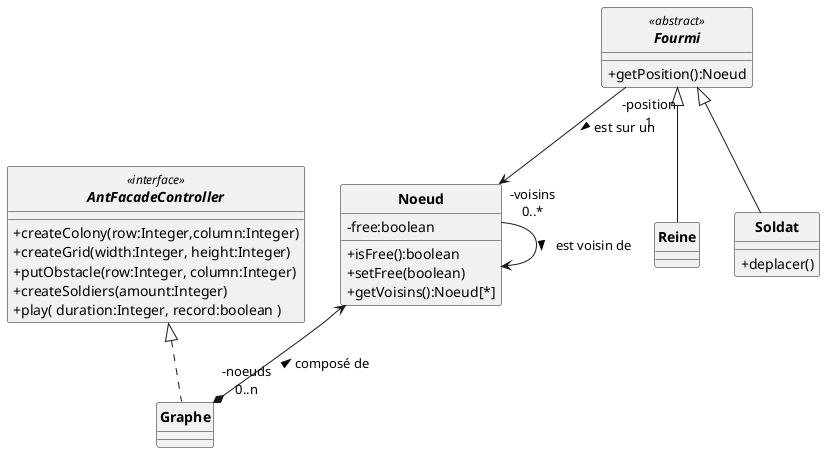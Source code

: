 @startuml
'https://plantuml.com/sequence-diagram
allow_mixing
skinparam style strictuml
skinparam classAttributeIconSize 0
skinparam circledCharacterRadius 0
skinparam circledCharacterFontSize 0
skinparam classFontStyle Bold
'autonumber

'Controleur
interface AntFacadeController <<interface>> {
    '+setParameters( evaporationParam:Integer, foodParam:Integer, pheromoneParam:Integer )
    +createColony(row:Integer,column:Integer)
    +createGrid(width:Integer, height:Integer)
    +putObstacle(row:Integer, column:Integer)
    '+putFood( row:Integer, column:Integer, quantity:Integer);
    '+createWorkers( amount:Integer )
    +createSoldiers(amount:Integer)
    '+setAntFile(antLogFile:String);
    +play( duration:Integer, record:boolean )
}

class Noeud {
    -free:boolean
    +isFree():boolean
    +setFree(boolean)
    +getVoisins():Noeud[*]
}

abstract Fourmi <<abstract>> {
    +getPosition():Noeud
}
class Reine extends Fourmi{


}
class Soldat extends Fourmi{
    +deplacer()
}

class Graphe implements AntFacadeController{

}

'actor Professeur
'Professeur ...> Test_Fourmis
'Test_Fourmis *-u-> AntFacadeController
Graphe "-noeuds\n0..n" *-u-> Noeud : composé de >
Fourmi "-position\n1" --> Noeud : est sur un >
Noeud "-voisins\n0..*" -> Noeud : est voisin de >

@enduml